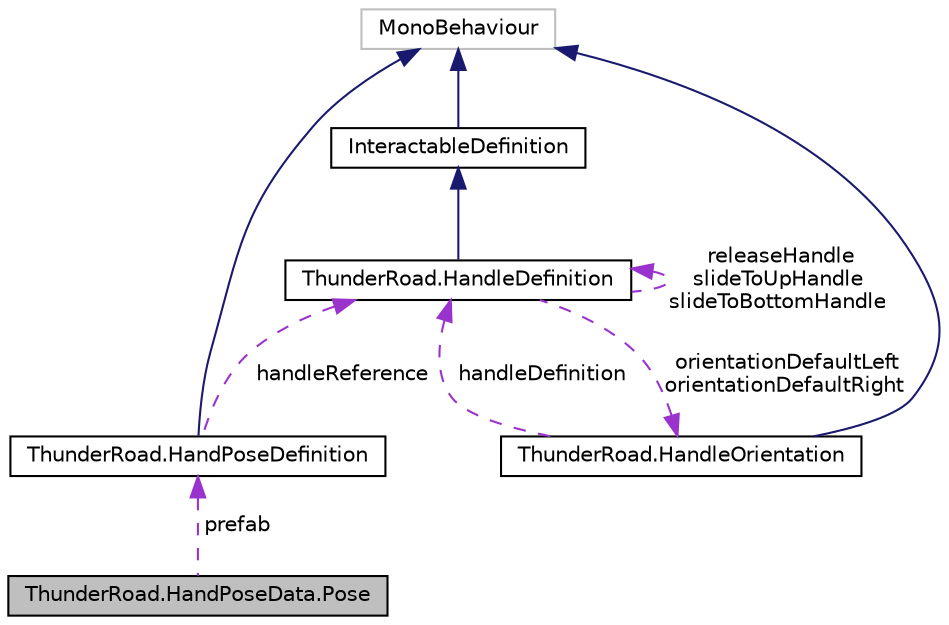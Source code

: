 digraph "ThunderRoad.HandPoseData.Pose"
{
 // LATEX_PDF_SIZE
  edge [fontname="Helvetica",fontsize="10",labelfontname="Helvetica",labelfontsize="10"];
  node [fontname="Helvetica",fontsize="10",shape=record];
  Node1 [label="ThunderRoad.HandPoseData.Pose",height=0.2,width=0.4,color="black", fillcolor="grey75", style="filled", fontcolor="black",tooltip="Class Pose."];
  Node2 -> Node1 [dir="back",color="darkorchid3",fontsize="10",style="dashed",label=" prefab" ,fontname="Helvetica"];
  Node2 [label="ThunderRoad.HandPoseDefinition",height=0.2,width=0.4,color="black", fillcolor="white", style="filled",URL="$class_thunder_road_1_1_hand_pose_definition.html",tooltip="Class HandPoseDefinition. Implements the UnityEngine.MonoBehaviour"];
  Node3 -> Node2 [dir="back",color="midnightblue",fontsize="10",style="solid",fontname="Helvetica"];
  Node3 [label="MonoBehaviour",height=0.2,width=0.4,color="grey75", fillcolor="white", style="filled",tooltip=" "];
  Node4 -> Node2 [dir="back",color="darkorchid3",fontsize="10",style="dashed",label=" handleReference" ,fontname="Helvetica"];
  Node4 [label="ThunderRoad.HandleDefinition",height=0.2,width=0.4,color="black", fillcolor="white", style="filled",URL="$class_thunder_road_1_1_handle_definition.html",tooltip="Class HandleDefinition. Implements the ThunderRoad.InteractableDefinition"];
  Node5 -> Node4 [dir="back",color="midnightblue",fontsize="10",style="solid",fontname="Helvetica"];
  Node5 [label="InteractableDefinition",height=0.2,width=0.4,color="black", fillcolor="white", style="filled",URL="$class_thunder_road_1_1_interactable_definition.html",tooltip="Class InteractableDefinition. Implements the UnityEngine.MonoBehaviour"];
  Node3 -> Node5 [dir="back",color="midnightblue",fontsize="10",style="solid",fontname="Helvetica"];
  Node6 -> Node4 [dir="back",color="darkorchid3",fontsize="10",style="dashed",label=" orientationDefaultLeft\norientationDefaultRight" ,fontname="Helvetica"];
  Node6 [label="ThunderRoad.HandleOrientation",height=0.2,width=0.4,color="black", fillcolor="white", style="filled",URL="$class_thunder_road_1_1_handle_orientation.html",tooltip="Class HandleOrientation. Implements the UnityEngine.MonoBehaviour"];
  Node3 -> Node6 [dir="back",color="midnightblue",fontsize="10",style="solid",fontname="Helvetica"];
  Node4 -> Node6 [dir="back",color="darkorchid3",fontsize="10",style="dashed",label=" handleDefinition" ,fontname="Helvetica"];
  Node4 -> Node4 [dir="back",color="darkorchid3",fontsize="10",style="dashed",label=" releaseHandle\nslideToUpHandle\nslideToBottomHandle" ,fontname="Helvetica"];
}
